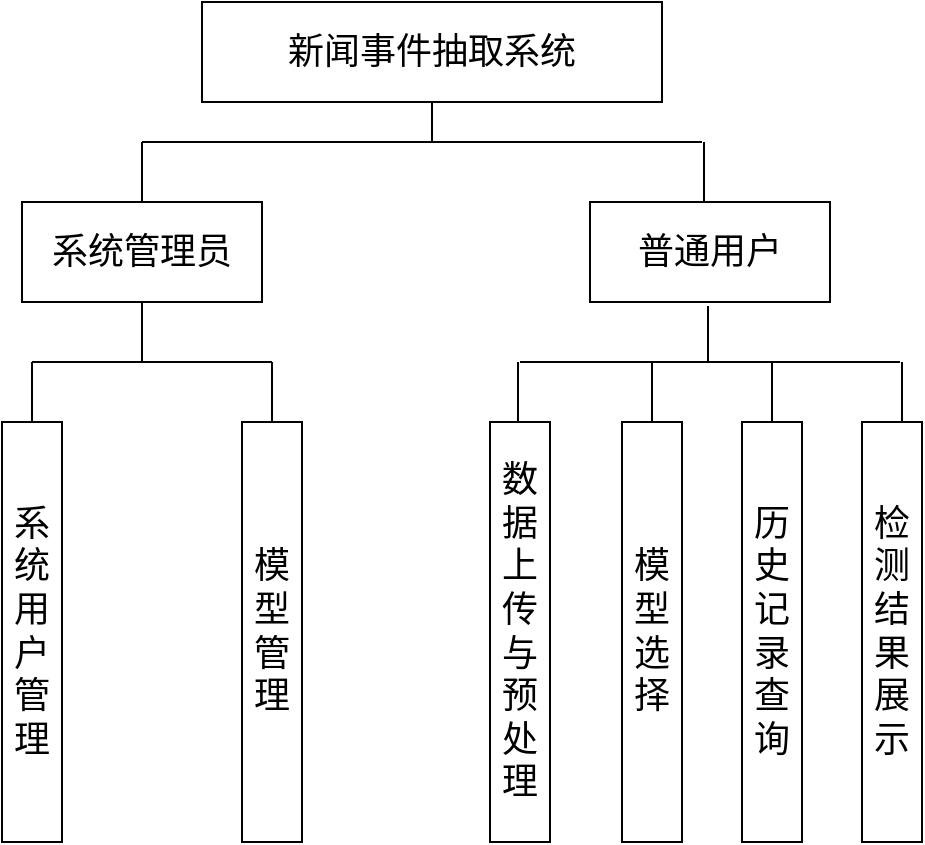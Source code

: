 <mxfile version="15.3.3" type="github">
  <diagram id="tpYhC50Rs1t27i374KJp" name="Page-1">
    <mxGraphModel dx="782" dy="650" grid="1" gridSize="10" guides="1" tooltips="1" connect="1" arrows="1" fold="1" page="1" pageScale="1" pageWidth="827" pageHeight="1169" math="0" shadow="0">
      <root>
        <mxCell id="0" />
        <mxCell id="1" parent="0" />
        <mxCell id="NJQO8ducK9PdJGZxYN6i-1" value="&lt;font style=&quot;font-size: 18px&quot;&gt;新闻事件抽取系统&lt;/font&gt;" style="rounded=0;whiteSpace=wrap;html=1;align=center;" parent="1" vertex="1">
          <mxGeometry x="240" y="110" width="230" height="50" as="geometry" />
        </mxCell>
        <mxCell id="NJQO8ducK9PdJGZxYN6i-2" value="&lt;font style=&quot;font-size: 18px&quot;&gt;系统管理员&lt;/font&gt;" style="rounded=0;whiteSpace=wrap;html=1;" parent="1" vertex="1">
          <mxGeometry x="150" y="210" width="120" height="50" as="geometry" />
        </mxCell>
        <mxCell id="NJQO8ducK9PdJGZxYN6i-3" value="&lt;font style=&quot;font-size: 18px&quot;&gt;普通用户&lt;/font&gt;" style="rounded=0;whiteSpace=wrap;html=1;" parent="1" vertex="1">
          <mxGeometry x="434" y="210" width="120" height="50" as="geometry" />
        </mxCell>
        <mxCell id="NJQO8ducK9PdJGZxYN6i-14" value="&lt;font style=&quot;font-size: 18px&quot;&gt;数据上传与预处理&lt;/font&gt;" style="rounded=0;whiteSpace=wrap;html=1;" parent="1" vertex="1">
          <mxGeometry x="384" y="320" width="30" height="210" as="geometry" />
        </mxCell>
        <mxCell id="NJQO8ducK9PdJGZxYN6i-16" value="&lt;font style=&quot;font-size: 18px&quot;&gt;模型选择&lt;/font&gt;" style="rounded=0;whiteSpace=wrap;html=1;" parent="1" vertex="1">
          <mxGeometry x="450" y="320" width="30" height="210" as="geometry" />
        </mxCell>
        <mxCell id="NJQO8ducK9PdJGZxYN6i-17" value="&lt;font style=&quot;font-size: 18px&quot;&gt;历史记录查询&lt;/font&gt;" style="rounded=0;whiteSpace=wrap;html=1;" parent="1" vertex="1">
          <mxGeometry x="510" y="320" width="30" height="210" as="geometry" />
        </mxCell>
        <mxCell id="NJQO8ducK9PdJGZxYN6i-18" value="&lt;font style=&quot;font-size: 18px&quot;&gt;检测结果展示&lt;/font&gt;" style="rounded=0;whiteSpace=wrap;html=1;" parent="1" vertex="1">
          <mxGeometry x="570" y="320" width="30" height="210" as="geometry" />
        </mxCell>
        <mxCell id="NJQO8ducK9PdJGZxYN6i-19" value="&lt;span style=&quot;font-size: 18px&quot;&gt;系统用户管理&lt;/span&gt;" style="rounded=0;whiteSpace=wrap;html=1;" parent="1" vertex="1">
          <mxGeometry x="140" y="320" width="30" height="210" as="geometry" />
        </mxCell>
        <mxCell id="NJQO8ducK9PdJGZxYN6i-20" value="&lt;span style=&quot;font-size: 18px&quot;&gt;模型管理&lt;/span&gt;" style="rounded=0;whiteSpace=wrap;html=1;" parent="1" vertex="1">
          <mxGeometry x="260" y="320" width="30" height="210" as="geometry" />
        </mxCell>
        <mxCell id="Gq1Qds98h3wEvKYWelPa-1" value="" style="endArrow=none;html=1;startSize=14;endSize=14;sourcePerimeterSpacing=8;targetPerimeterSpacing=8;" edge="1" parent="1">
          <mxGeometry width="50" height="50" relative="1" as="geometry">
            <mxPoint x="210" y="180" as="sourcePoint" />
            <mxPoint x="490" y="180" as="targetPoint" />
          </mxGeometry>
        </mxCell>
        <mxCell id="Gq1Qds98h3wEvKYWelPa-2" value="" style="endArrow=none;html=1;startSize=14;endSize=14;sourcePerimeterSpacing=8;targetPerimeterSpacing=8;exitX=0.5;exitY=0;exitDx=0;exitDy=0;" edge="1" parent="1" source="NJQO8ducK9PdJGZxYN6i-2">
          <mxGeometry width="50" height="50" relative="1" as="geometry">
            <mxPoint x="380" y="410" as="sourcePoint" />
            <mxPoint x="210" y="180" as="targetPoint" />
          </mxGeometry>
        </mxCell>
        <mxCell id="Gq1Qds98h3wEvKYWelPa-3" value="" style="endArrow=none;html=1;startSize=14;endSize=14;sourcePerimeterSpacing=8;targetPerimeterSpacing=8;exitX=0.5;exitY=0;exitDx=0;exitDy=0;" edge="1" parent="1">
          <mxGeometry width="50" height="50" relative="1" as="geometry">
            <mxPoint x="491" y="210" as="sourcePoint" />
            <mxPoint x="491" y="180" as="targetPoint" />
          </mxGeometry>
        </mxCell>
        <mxCell id="Gq1Qds98h3wEvKYWelPa-4" value="" style="endArrow=none;html=1;startSize=14;endSize=14;sourcePerimeterSpacing=8;targetPerimeterSpacing=8;entryX=0.5;entryY=1;entryDx=0;entryDy=0;" edge="1" parent="1" target="NJQO8ducK9PdJGZxYN6i-1">
          <mxGeometry width="50" height="50" relative="1" as="geometry">
            <mxPoint x="355" y="180" as="sourcePoint" />
            <mxPoint x="430" y="360" as="targetPoint" />
          </mxGeometry>
        </mxCell>
        <mxCell id="Gq1Qds98h3wEvKYWelPa-5" value="" style="endArrow=none;html=1;startSize=14;endSize=14;sourcePerimeterSpacing=8;targetPerimeterSpacing=8;" edge="1" parent="1">
          <mxGeometry width="50" height="50" relative="1" as="geometry">
            <mxPoint x="155" y="290" as="sourcePoint" />
            <mxPoint x="275" y="290" as="targetPoint" />
          </mxGeometry>
        </mxCell>
        <mxCell id="Gq1Qds98h3wEvKYWelPa-7" value="" style="endArrow=none;html=1;startSize=14;endSize=14;sourcePerimeterSpacing=8;targetPerimeterSpacing=8;exitX=0.5;exitY=0;exitDx=0;exitDy=0;" edge="1" parent="1" source="NJQO8ducK9PdJGZxYN6i-20">
          <mxGeometry width="50" height="50" relative="1" as="geometry">
            <mxPoint x="380" y="410" as="sourcePoint" />
            <mxPoint x="275" y="290" as="targetPoint" />
          </mxGeometry>
        </mxCell>
        <mxCell id="Gq1Qds98h3wEvKYWelPa-8" value="" style="endArrow=none;html=1;startSize=14;endSize=14;sourcePerimeterSpacing=8;targetPerimeterSpacing=8;exitX=0.5;exitY=0;exitDx=0;exitDy=0;" edge="1" parent="1" source="NJQO8ducK9PdJGZxYN6i-19">
          <mxGeometry width="50" height="50" relative="1" as="geometry">
            <mxPoint x="380" y="410" as="sourcePoint" />
            <mxPoint x="155" y="290" as="targetPoint" />
          </mxGeometry>
        </mxCell>
        <mxCell id="Gq1Qds98h3wEvKYWelPa-9" value="" style="endArrow=none;html=1;startSize=14;endSize=14;sourcePerimeterSpacing=8;targetPerimeterSpacing=8;entryX=0.5;entryY=1;entryDx=0;entryDy=0;" edge="1" parent="1" target="NJQO8ducK9PdJGZxYN6i-2">
          <mxGeometry width="50" height="50" relative="1" as="geometry">
            <mxPoint x="210" y="290" as="sourcePoint" />
            <mxPoint x="430" y="360" as="targetPoint" />
          </mxGeometry>
        </mxCell>
        <mxCell id="Gq1Qds98h3wEvKYWelPa-10" value="" style="endArrow=none;html=1;startSize=14;endSize=14;sourcePerimeterSpacing=8;targetPerimeterSpacing=8;" edge="1" parent="1">
          <mxGeometry width="50" height="50" relative="1" as="geometry">
            <mxPoint x="399" y="290" as="sourcePoint" />
            <mxPoint x="589" y="290" as="targetPoint" />
            <Array as="points">
              <mxPoint x="489" y="290" />
            </Array>
          </mxGeometry>
        </mxCell>
        <mxCell id="Gq1Qds98h3wEvKYWelPa-11" value="" style="endArrow=none;html=1;startSize=14;endSize=14;sourcePerimeterSpacing=8;targetPerimeterSpacing=8;entryX=0.5;entryY=1;entryDx=0;entryDy=0;" edge="1" parent="1">
          <mxGeometry width="50" height="50" relative="1" as="geometry">
            <mxPoint x="493" y="290" as="sourcePoint" />
            <mxPoint x="493" y="262" as="targetPoint" />
          </mxGeometry>
        </mxCell>
        <mxCell id="Gq1Qds98h3wEvKYWelPa-12" value="" style="endArrow=none;html=1;startSize=14;endSize=14;sourcePerimeterSpacing=8;targetPerimeterSpacing=8;" edge="1" parent="1">
          <mxGeometry width="50" height="50" relative="1" as="geometry">
            <mxPoint x="398" y="320" as="sourcePoint" />
            <mxPoint x="398" y="290" as="targetPoint" />
          </mxGeometry>
        </mxCell>
        <mxCell id="Gq1Qds98h3wEvKYWelPa-13" value="" style="endArrow=none;html=1;startSize=14;endSize=14;sourcePerimeterSpacing=8;targetPerimeterSpacing=8;exitX=0.5;exitY=0;exitDx=0;exitDy=0;" edge="1" parent="1" source="NJQO8ducK9PdJGZxYN6i-16">
          <mxGeometry width="50" height="50" relative="1" as="geometry">
            <mxPoint x="380" y="310" as="sourcePoint" />
            <mxPoint x="465" y="290" as="targetPoint" />
          </mxGeometry>
        </mxCell>
        <mxCell id="Gq1Qds98h3wEvKYWelPa-14" value="" style="endArrow=none;html=1;startSize=14;endSize=14;sourcePerimeterSpacing=8;targetPerimeterSpacing=8;exitX=0.5;exitY=0;exitDx=0;exitDy=0;" edge="1" parent="1" source="NJQO8ducK9PdJGZxYN6i-17">
          <mxGeometry width="50" height="50" relative="1" as="geometry">
            <mxPoint x="380" y="310" as="sourcePoint" />
            <mxPoint x="525" y="290" as="targetPoint" />
          </mxGeometry>
        </mxCell>
        <mxCell id="Gq1Qds98h3wEvKYWelPa-15" value="" style="endArrow=none;html=1;startSize=14;endSize=14;sourcePerimeterSpacing=8;targetPerimeterSpacing=8;" edge="1" parent="1">
          <mxGeometry width="50" height="50" relative="1" as="geometry">
            <mxPoint x="590" y="320" as="sourcePoint" />
            <mxPoint x="590" y="290" as="targetPoint" />
          </mxGeometry>
        </mxCell>
      </root>
    </mxGraphModel>
  </diagram>
</mxfile>

